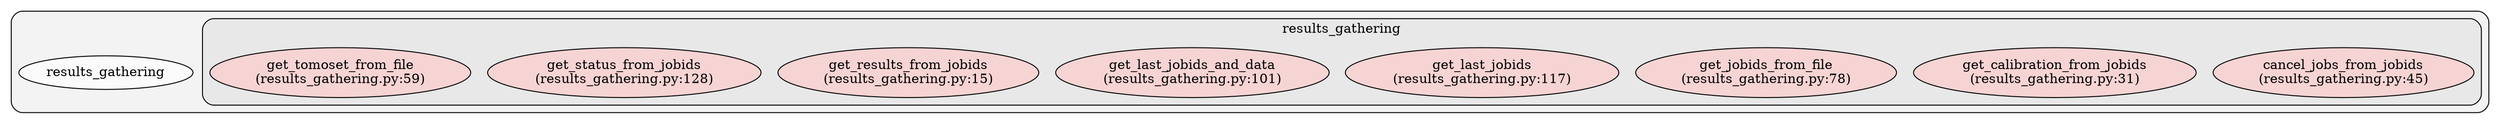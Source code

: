 digraph G {
    graph [rankdir=TB, clusterrank="local"];
    subgraph cluster_G {

        graph [style="filled,rounded",fillcolor="#80808018", label=""];
        results_gathering [label="results_gathering", style="filled", fillcolor="#ffffffb2", fontcolor="#000000", group="0"];
        subgraph cluster_results_gathering {

            graph [style="filled,rounded",fillcolor="#80808018", label="results_gathering"];
            results_gathering__cancel_jobs_from_jobids [label="cancel_jobs_from_jobids\n(results_gathering.py:45)", style="filled", fillcolor="#feccccb2", fontcolor="#000000", group="0"];
        }
        subgraph cluster_results_gathering {

            graph [style="filled,rounded",fillcolor="#80808018", label="results_gathering"];
            results_gathering__get_calibration_from_jobids [label="get_calibration_from_jobids\n(results_gathering.py:31)", style="filled", fillcolor="#feccccb2", fontcolor="#000000", group="0"];
        }
        subgraph cluster_results_gathering {

            graph [style="filled,rounded",fillcolor="#80808018", label="results_gathering"];
            results_gathering__get_jobids_from_file [label="get_jobids_from_file\n(results_gathering.py:78)", style="filled", fillcolor="#feccccb2", fontcolor="#000000", group="0"];
        }
        subgraph cluster_results_gathering {

            graph [style="filled,rounded",fillcolor="#80808018", label="results_gathering"];
            results_gathering__get_last_jobids [label="get_last_jobids\n(results_gathering.py:117)", style="filled", fillcolor="#feccccb2", fontcolor="#000000", group="0"];
        }
        subgraph cluster_results_gathering {

            graph [style="filled,rounded",fillcolor="#80808018", label="results_gathering"];
            results_gathering__get_last_jobids_and_data [label="get_last_jobids_and_data\n(results_gathering.py:101)", style="filled", fillcolor="#feccccb2", fontcolor="#000000", group="0"];
        }
        subgraph cluster_results_gathering {

            graph [style="filled,rounded",fillcolor="#80808018", label="results_gathering"];
            results_gathering__get_results_from_jobids [label="get_results_from_jobids\n(results_gathering.py:15)", style="filled", fillcolor="#feccccb2", fontcolor="#000000", group="0"];
        }
        subgraph cluster_results_gathering {

            graph [style="filled,rounded",fillcolor="#80808018", label="results_gathering"];
            results_gathering__get_status_from_jobids [label="get_status_from_jobids\n(results_gathering.py:128)", style="filled", fillcolor="#feccccb2", fontcolor="#000000", group="0"];
        }
        subgraph cluster_results_gathering {

            graph [style="filled,rounded",fillcolor="#80808018", label="results_gathering"];
            results_gathering__get_tomoset_from_file [label="get_tomoset_from_file\n(results_gathering.py:59)", style="filled", fillcolor="#feccccb2", fontcolor="#000000", group="0"];
        }
    }
    }
